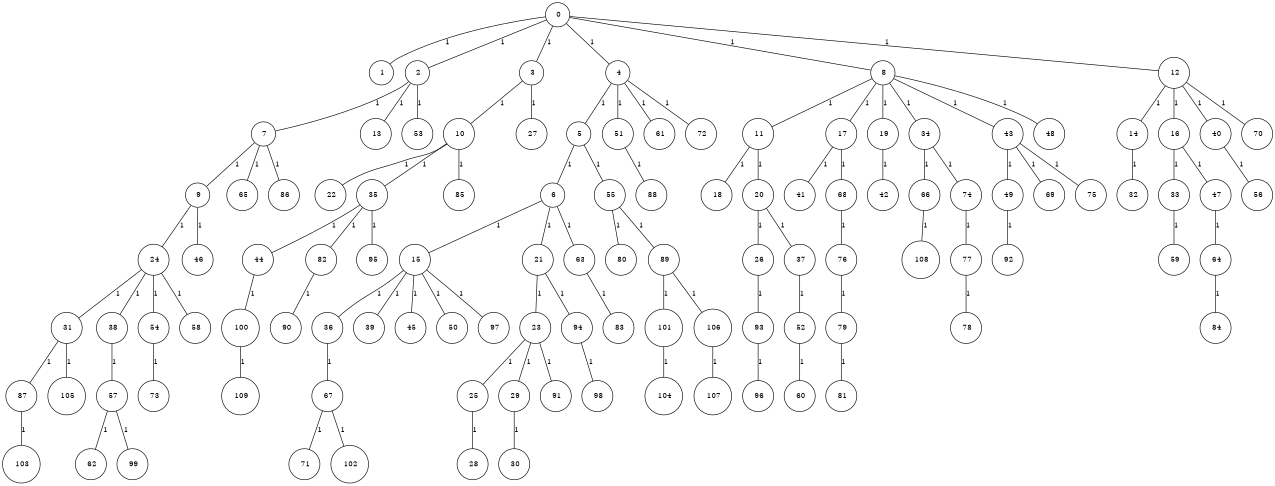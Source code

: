 graph G {
size="8.5,11;"
ratio = "expand;"
fixedsize="true;"
overlap="scale;"
node[shape=circle,width=.12,hight=.12,fontsize=12]
edge[fontsize=12]

0[label=" 0" color=black, pos="0.4419978,1.1892526!"];
1[label=" 1" color=black, pos="0.9071752,1.1936825!"];
2[label=" 2" color=black, pos="0.41746995,0.66288497!"];
3[label=" 3" color=black, pos="0.3818404,1.1832581!"];
4[label=" 4" color=black, pos="0.65378506,1.6382583!"];
5[label=" 5" color=black, pos="2.3633186,2.3345931!"];
6[label=" 6" color=black, pos="0.1195666,2.1039178!"];
7[label=" 7" color=black, pos="0.73537448,1.7784294!"];
8[label=" 8" color=black, pos="0.2257145,0.65433877!"];
9[label=" 9" color=black, pos="1.0377282,2.236373!"];
10[label=" 10" color=black, pos="2.3670159,1.8456173!"];
11[label=" 11" color=black, pos="2.4457334,0.17263766!"];
12[label=" 12" color=black, pos="2.4394716,0.84766795!"];
13[label=" 13" color=black, pos="0.25370544,2.0380506!"];
14[label=" 14" color=black, pos="1.2623775,1.4503243!"];
15[label=" 15" color=black, pos="0.39201981,2.1751243!"];
16[label=" 16" color=black, pos="0.19643562,0.75062401!"];
17[label=" 17" color=black, pos="1.6774843,0.68936199!"];
18[label=" 18" color=black, pos="2.886255,2.7933566!"];
19[label=" 19" color=black, pos="2.5638547,0.43150696!"];
20[label=" 20" color=black, pos="1.7768902,2.8061164!"];
21[label=" 21" color=black, pos="0.46143597,2.4038676!"];
22[label=" 22" color=black, pos="2.9861354,0.72156547!"];
23[label=" 23" color=black, pos="2.0829455,0.99588949!"];
24[label=" 24" color=black, pos="2.7261528,1.513545!"];
25[label=" 25" color=black, pos="1.7335105,0.44813739!"];
26[label=" 26" color=black, pos="2.7378863,0.95175403!"];
27[label=" 27" color=black, pos="2.2074882,2.3050674!"];
28[label=" 28" color=black, pos="1.6624359,1.0149739!"];
29[label=" 29" color=black, pos="1.9553508,0.84768535!"];
30[label=" 30" color=black, pos="0.27303346,2.3196414!"];
31[label=" 31" color=black, pos="1.4659406,1.6353602!"];
32[label=" 32" color=black, pos="1.0620444,0.59573048!"];
33[label=" 33" color=black, pos="0.35181214,0.41532046!"];
34[label=" 34" color=black, pos="2.2853618,1.3914395!"];
35[label=" 35" color=black, pos="1.7503355,1.4772283!"];
36[label=" 36" color=black, pos="1.8076907,2.5366433!"];
37[label=" 37" color=black, pos="0.91104377,1.7045277!"];
38[label=" 38" color=black, pos="0.95357943,1.5400562!"];
39[label=" 39" color=black, pos="1.3397,1.6116133!"];
40[label=" 40" color=black, pos="1.3243216,1.1972992!"];
41[label=" 41" color=black, pos="1.2512117,0.76583217!"];
42[label=" 42" color=black, pos="1.9796942,1.0294235!"];
43[label=" 43" color=black, pos="1.8537786,0.14280103!"];
44[label=" 44" color=black, pos="2.998854,2.4245108!"];
45[label=" 45" color=black, pos="0.063772903,2.093975!"];
46[label=" 46" color=black, pos="2.1532077,2.4368723!"];
47[label=" 47" color=black, pos="1.8094476,1.894652!"];
48[label=" 48" color=black, pos="1.2558295,0.80990286!"];
49[label=" 49" color=black, pos="0.70457083,1.0436146!"];
50[label=" 50" color=black, pos="1.7330067,1.4142946!"];
51[label=" 51" color=black, pos="0.57968986,2.2482546!"];
52[label=" 52" color=black, pos="1.23654,1.4884415!"];
53[label=" 53" color=black, pos="0.80180403,1.3176652!"];
54[label=" 54" color=black, pos="0.2164477,0.44791935!"];
55[label=" 55" color=black, pos="0.80302316,2.1596644!"];
56[label=" 56" color=black, pos="1.4345225,2.5658938!"];
57[label=" 57" color=black, pos="1.5453023,1.8233583!"];
58[label=" 58" color=black, pos="2.6825465,2.8650944!"];
59[label=" 59" color=black, pos="1.7947486,1.8407802!"];
60[label=" 60" color=black, pos="1.7861145,1.3316014!"];
61[label=" 61" color=black, pos="2.9116383,1.5429302!"];
62[label=" 62" color=black, pos="2.4038042,0.15398126!"];
63[label=" 63" color=black, pos="2.3334208,2.26568!"];
64[label=" 64" color=black, pos="0.28321302,1.9070366!"];
65[label=" 65" color=black, pos="0.44108216,0.10682441!"];
66[label=" 66" color=black, pos="1.9680479,2.3858651!"];
67[label=" 67" color=black, pos="2.0852678,2.7940851!"];
68[label=" 68" color=black, pos="0.55586705,0.45930071!"];
69[label=" 69" color=black, pos="2.7749532,1.5955913!"];
70[label=" 70" color=black, pos="2.9930805,1.3855846!"];
71[label=" 71" color=black, pos="1.0632182,2.0944446!"];
72[label=" 72" color=black, pos="1.4828383,2.1749466!"];
73[label=" 73" color=black, pos="2.7318762,1.0475492!"];
74[label=" 74" color=black, pos="2.2536898,1.4627205!"];
75[label=" 75" color=black, pos="0.66005956,0.2103398!"];
76[label=" 76" color=black, pos="2.382492,1.6834319!"];
77[label=" 77" color=black, pos="0.67187142,2.3362025!"];
78[label=" 78" color=black, pos="0.028595737,0.99145316!"];
79[label=" 79" color=black, pos="2.3730517,2.4382452!"];
80[label=" 80" color=black, pos="1.087379,1.7798106!"];
81[label=" 81" color=black, pos="2.8949629,0.51917919!"];
82[label=" 82" color=black, pos="2.260774,1.4876102!"];
83[label=" 83" color=black, pos="0.23870523,0.1367602!"];
84[label=" 84" color=black, pos="0.36759054,0.77864247!"];
85[label=" 85" color=black, pos="1.0992153,1.7044138!"];
86[label=" 86" color=black, pos="0.83663213,0.21962504!"];
87[label=" 87" color=black, pos="1.7817648,0.065573949!"];
88[label=" 88" color=black, pos="0.27106213,2.6883989!"];
89[label=" 89" color=black, pos="1.6727443,0.31467766!"];
90[label=" 90" color=black, pos="0.18947781,1.8543519!"];
91[label=" 91" color=black, pos="2.5002379,2.0493803!"];
92[label=" 92" color=black, pos="1.8113042,1.9072904!"];
93[label=" 93" color=black, pos="0.94286775,0.038330575!"];
94[label=" 94" color=black, pos="0.30757121,2.9891838!"];
95[label=" 95" color=black, pos="1.9158259,0.95847973!"];
96[label=" 96" color=black, pos="1.9001422,0.35291303!"];
97[label=" 97" color=black, pos="1.8544568,2.5064048!"];
98[label=" 98" color=black, pos="2.4698786,1.4721176!"];
99[label=" 99" color=black, pos="0.35186871,1.837945!"];
100[label=" 100" color=black, pos="1.3495207,1.0736924!"];
101[label=" 101" color=black, pos="2.3569396,1.0718883!"];
102[label=" 102" color=black, pos="0.36997861,1.7538468!"];
103[label=" 103" color=black, pos="1.1158298,1.4726925!"];
104[label=" 104" color=black, pos="0.3592052,1.5888585!"];
105[label=" 105" color=black, pos="0.49319625,2.2575966!"];
106[label=" 106" color=black, pos="0.4560199,0.93319135!"];
107[label=" 107" color=black, pos="0.25121214,2.9710615!"];
108[label=" 108" color=black, pos="0.51637171,2.8931213!"];
109[label=" 109" color=black, pos="2.1567769,1.5378222!"];
0--1[label="1"]
0--2[label="1"]
0--3[label="1"]
0--4[label="1"]
0--8[label="1"]
0--12[label="1"]
2--7[label="1"]
2--13[label="1"]
2--53[label="1"]
3--10[label="1"]
3--27[label="1"]
4--5[label="1"]
4--51[label="1"]
4--61[label="1"]
4--72[label="1"]
5--6[label="1"]
5--55[label="1"]
6--15[label="1"]
6--21[label="1"]
6--63[label="1"]
7--9[label="1"]
7--65[label="1"]
7--86[label="1"]
8--11[label="1"]
8--17[label="1"]
8--19[label="1"]
8--34[label="1"]
8--43[label="1"]
8--48[label="1"]
9--24[label="1"]
9--46[label="1"]
10--22[label="1"]
10--35[label="1"]
10--85[label="1"]
11--18[label="1"]
11--20[label="1"]
12--14[label="1"]
12--16[label="1"]
12--40[label="1"]
12--70[label="1"]
14--32[label="1"]
15--36[label="1"]
15--39[label="1"]
15--45[label="1"]
15--50[label="1"]
15--97[label="1"]
16--33[label="1"]
16--47[label="1"]
17--41[label="1"]
17--68[label="1"]
19--42[label="1"]
20--26[label="1"]
20--37[label="1"]
21--23[label="1"]
21--94[label="1"]
23--25[label="1"]
23--29[label="1"]
23--91[label="1"]
24--31[label="1"]
24--38[label="1"]
24--54[label="1"]
24--58[label="1"]
25--28[label="1"]
26--93[label="1"]
29--30[label="1"]
31--87[label="1"]
31--105[label="1"]
33--59[label="1"]
34--66[label="1"]
34--74[label="1"]
35--44[label="1"]
35--82[label="1"]
35--95[label="1"]
36--67[label="1"]
37--52[label="1"]
38--57[label="1"]
40--56[label="1"]
43--49[label="1"]
43--69[label="1"]
43--75[label="1"]
44--100[label="1"]
47--64[label="1"]
49--92[label="1"]
51--88[label="1"]
52--60[label="1"]
54--73[label="1"]
55--80[label="1"]
55--89[label="1"]
57--62[label="1"]
57--99[label="1"]
63--83[label="1"]
64--84[label="1"]
66--108[label="1"]
67--71[label="1"]
67--102[label="1"]
68--76[label="1"]
74--77[label="1"]
76--79[label="1"]
77--78[label="1"]
79--81[label="1"]
82--90[label="1"]
87--103[label="1"]
89--101[label="1"]
89--106[label="1"]
93--96[label="1"]
94--98[label="1"]
100--109[label="1"]
101--104[label="1"]
106--107[label="1"]

}

